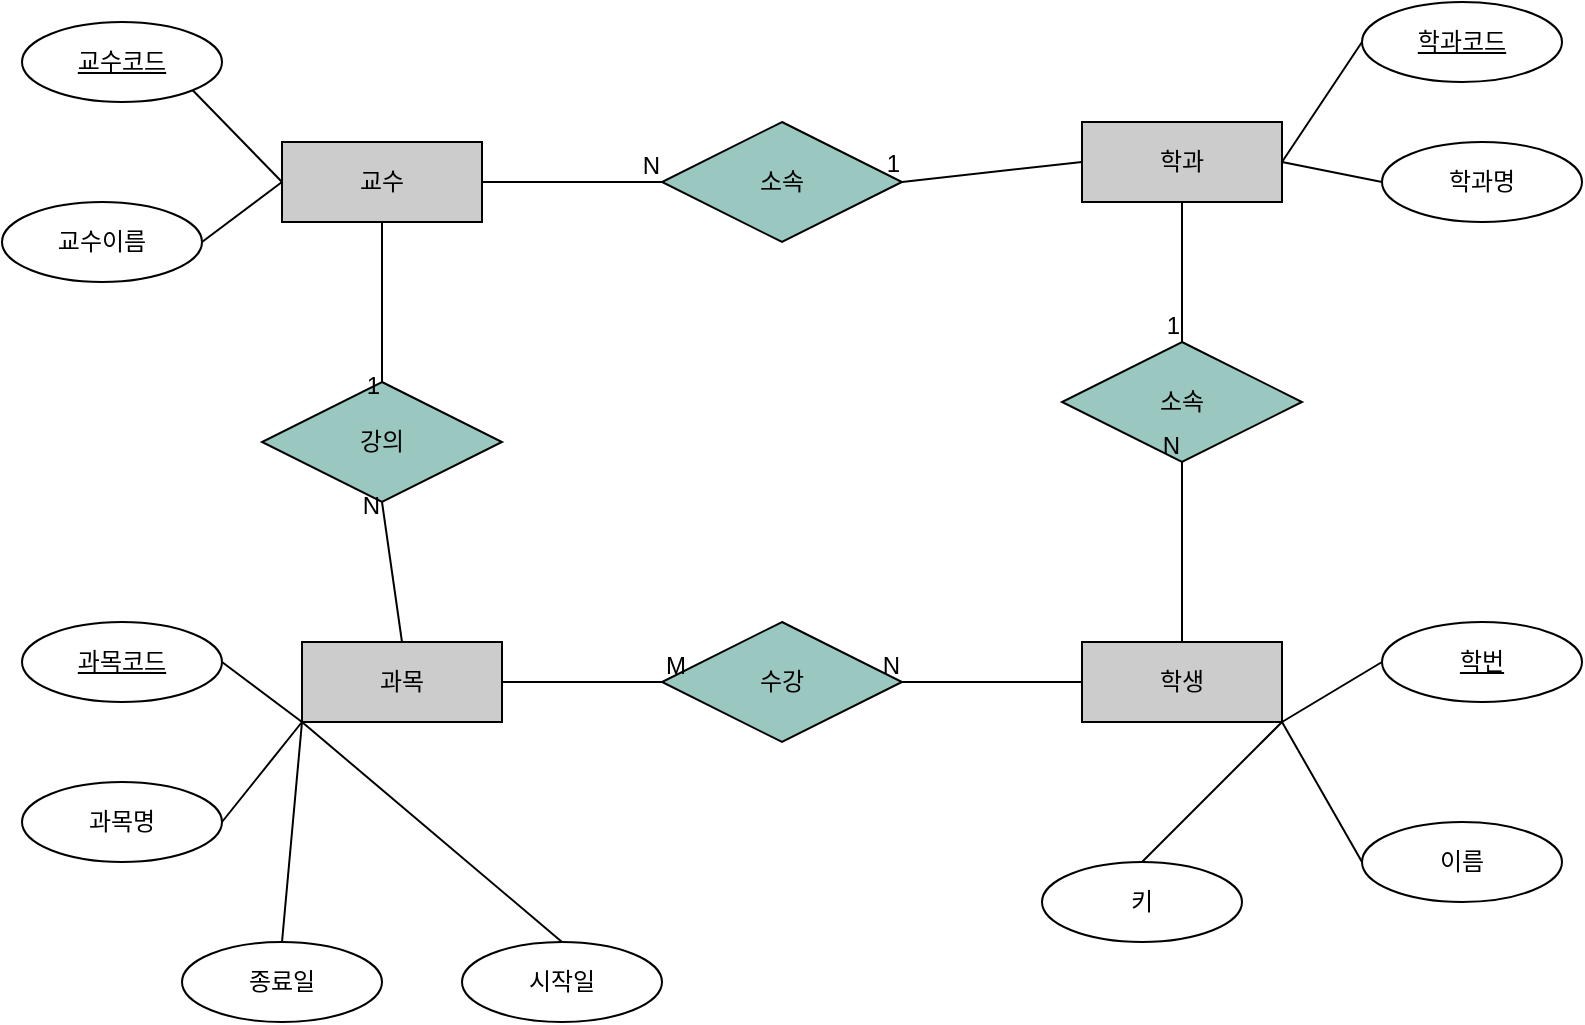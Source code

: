 <mxfile version="21.6.1" type="github">
  <diagram name="페이지-1" id="voAPrU4Q0Vx5H0tn-raV">
    <mxGraphModel dx="854" dy="539" grid="1" gridSize="10" guides="1" tooltips="1" connect="1" arrows="1" fold="1" page="1" pageScale="1" pageWidth="827" pageHeight="1169" math="0" shadow="0">
      <root>
        <mxCell id="0" />
        <mxCell id="1" parent="0" />
        <mxCell id="KtdlVzEmDCHuk_D2Huf--1" value="학생" style="whiteSpace=wrap;html=1;align=center;fillColor=#CCCCCC;" vertex="1" parent="1">
          <mxGeometry x="560" y="340" width="100" height="40" as="geometry" />
        </mxCell>
        <mxCell id="KtdlVzEmDCHuk_D2Huf--2" value="학과" style="whiteSpace=wrap;html=1;align=center;fillColor=#CCCCCC;" vertex="1" parent="1">
          <mxGeometry x="560" y="80" width="100" height="40" as="geometry" />
        </mxCell>
        <mxCell id="KtdlVzEmDCHuk_D2Huf--3" value="교수" style="whiteSpace=wrap;html=1;align=center;fillColor=#CCCCCC;" vertex="1" parent="1">
          <mxGeometry x="160" y="90" width="100" height="40" as="geometry" />
        </mxCell>
        <mxCell id="KtdlVzEmDCHuk_D2Huf--4" value="과목" style="whiteSpace=wrap;html=1;align=center;fillColor=#CCCCCC;" vertex="1" parent="1">
          <mxGeometry x="170" y="340" width="100" height="40" as="geometry" />
        </mxCell>
        <mxCell id="KtdlVzEmDCHuk_D2Huf--5" value="강의" style="shape=rhombus;perimeter=rhombusPerimeter;whiteSpace=wrap;html=1;align=center;fillColor=#9AC7BF;" vertex="1" parent="1">
          <mxGeometry x="150" y="210" width="120" height="60" as="geometry" />
        </mxCell>
        <mxCell id="KtdlVzEmDCHuk_D2Huf--6" value="수강" style="shape=rhombus;perimeter=rhombusPerimeter;whiteSpace=wrap;html=1;align=center;fillColor=#9AC7BF;" vertex="1" parent="1">
          <mxGeometry x="350" y="330" width="120" height="60" as="geometry" />
        </mxCell>
        <mxCell id="KtdlVzEmDCHuk_D2Huf--7" value="소속" style="shape=rhombus;perimeter=rhombusPerimeter;whiteSpace=wrap;html=1;align=center;fillColor=#9AC7BF;" vertex="1" parent="1">
          <mxGeometry x="550" y="190" width="120" height="60" as="geometry" />
        </mxCell>
        <mxCell id="KtdlVzEmDCHuk_D2Huf--8" value="소속" style="shape=rhombus;perimeter=rhombusPerimeter;whiteSpace=wrap;html=1;align=center;fillColor=#9AC7BF;" vertex="1" parent="1">
          <mxGeometry x="350" y="80" width="120" height="60" as="geometry" />
        </mxCell>
        <mxCell id="KtdlVzEmDCHuk_D2Huf--9" value="교수이름" style="ellipse;whiteSpace=wrap;html=1;align=center;" vertex="1" parent="1">
          <mxGeometry x="20" y="120" width="100" height="40" as="geometry" />
        </mxCell>
        <mxCell id="KtdlVzEmDCHuk_D2Huf--10" value="&lt;u&gt;교수코드&lt;/u&gt;" style="ellipse;whiteSpace=wrap;html=1;align=center;" vertex="1" parent="1">
          <mxGeometry x="30" y="30" width="100" height="40" as="geometry" />
        </mxCell>
        <mxCell id="KtdlVzEmDCHuk_D2Huf--11" value="시작일" style="ellipse;whiteSpace=wrap;html=1;align=center;" vertex="1" parent="1">
          <mxGeometry x="250" y="490" width="100" height="40" as="geometry" />
        </mxCell>
        <mxCell id="KtdlVzEmDCHuk_D2Huf--12" value="종료일" style="ellipse;whiteSpace=wrap;html=1;align=center;" vertex="1" parent="1">
          <mxGeometry x="110" y="490" width="100" height="40" as="geometry" />
        </mxCell>
        <mxCell id="KtdlVzEmDCHuk_D2Huf--13" value="과목명" style="ellipse;whiteSpace=wrap;html=1;align=center;" vertex="1" parent="1">
          <mxGeometry x="30" y="410" width="100" height="40" as="geometry" />
        </mxCell>
        <mxCell id="KtdlVzEmDCHuk_D2Huf--14" value="&lt;u&gt;과목코드&lt;/u&gt;" style="ellipse;whiteSpace=wrap;html=1;align=center;" vertex="1" parent="1">
          <mxGeometry x="30" y="330" width="100" height="40" as="geometry" />
        </mxCell>
        <mxCell id="KtdlVzEmDCHuk_D2Huf--15" value="키" style="ellipse;whiteSpace=wrap;html=1;align=center;" vertex="1" parent="1">
          <mxGeometry x="540" y="450" width="100" height="40" as="geometry" />
        </mxCell>
        <mxCell id="KtdlVzEmDCHuk_D2Huf--16" value="이름" style="ellipse;whiteSpace=wrap;html=1;align=center;" vertex="1" parent="1">
          <mxGeometry x="700" y="430" width="100" height="40" as="geometry" />
        </mxCell>
        <mxCell id="KtdlVzEmDCHuk_D2Huf--17" value="&lt;u&gt;학번&lt;/u&gt;" style="ellipse;whiteSpace=wrap;html=1;align=center;" vertex="1" parent="1">
          <mxGeometry x="710" y="330" width="100" height="40" as="geometry" />
        </mxCell>
        <mxCell id="KtdlVzEmDCHuk_D2Huf--18" value="학과명" style="ellipse;whiteSpace=wrap;html=1;align=center;" vertex="1" parent="1">
          <mxGeometry x="710" y="90" width="100" height="40" as="geometry" />
        </mxCell>
        <mxCell id="KtdlVzEmDCHuk_D2Huf--19" value="&lt;u&gt;학과코드&lt;/u&gt;" style="ellipse;whiteSpace=wrap;html=1;align=center;" vertex="1" parent="1">
          <mxGeometry x="700" y="20" width="100" height="40" as="geometry" />
        </mxCell>
        <mxCell id="KtdlVzEmDCHuk_D2Huf--20" value="" style="endArrow=none;html=1;rounded=0;exitX=1;exitY=0.5;exitDx=0;exitDy=0;entryX=0;entryY=0.5;entryDx=0;entryDy=0;" edge="1" parent="1" source="KtdlVzEmDCHuk_D2Huf--9" target="KtdlVzEmDCHuk_D2Huf--3">
          <mxGeometry relative="1" as="geometry">
            <mxPoint x="10" y="190" as="sourcePoint" />
            <mxPoint x="170" y="190" as="targetPoint" />
          </mxGeometry>
        </mxCell>
        <mxCell id="KtdlVzEmDCHuk_D2Huf--21" value="" style="endArrow=none;html=1;rounded=0;exitX=1;exitY=1;exitDx=0;exitDy=0;entryX=0;entryY=0.5;entryDx=0;entryDy=0;" edge="1" parent="1" source="KtdlVzEmDCHuk_D2Huf--10" target="KtdlVzEmDCHuk_D2Huf--3">
          <mxGeometry relative="1" as="geometry">
            <mxPoint x="140" y="49.5" as="sourcePoint" />
            <mxPoint x="300" y="49.5" as="targetPoint" />
          </mxGeometry>
        </mxCell>
        <mxCell id="KtdlVzEmDCHuk_D2Huf--22" style="edgeStyle=orthogonalEdgeStyle;rounded=0;orthogonalLoop=1;jettySize=auto;html=1;entryX=0;entryY=0.5;entryDx=0;entryDy=0;" edge="1" parent="1" target="KtdlVzEmDCHuk_D2Huf--3">
          <mxGeometry relative="1" as="geometry">
            <mxPoint x="160" y="110" as="sourcePoint" />
          </mxGeometry>
        </mxCell>
        <mxCell id="KtdlVzEmDCHuk_D2Huf--23" value="" style="endArrow=none;html=1;rounded=0;entryX=0;entryY=0.5;entryDx=0;entryDy=0;exitX=1;exitY=0.5;exitDx=0;exitDy=0;" edge="1" parent="1" source="KtdlVzEmDCHuk_D2Huf--2" target="KtdlVzEmDCHuk_D2Huf--18">
          <mxGeometry relative="1" as="geometry">
            <mxPoint x="330" y="300" as="sourcePoint" />
            <mxPoint x="490" y="300" as="targetPoint" />
          </mxGeometry>
        </mxCell>
        <mxCell id="KtdlVzEmDCHuk_D2Huf--24" value="" style="endArrow=none;html=1;rounded=0;entryX=0;entryY=0.5;entryDx=0;entryDy=0;exitX=1;exitY=0.5;exitDx=0;exitDy=0;" edge="1" parent="1" source="KtdlVzEmDCHuk_D2Huf--2" target="KtdlVzEmDCHuk_D2Huf--19">
          <mxGeometry relative="1" as="geometry">
            <mxPoint x="330" y="300" as="sourcePoint" />
            <mxPoint x="490" y="300" as="targetPoint" />
          </mxGeometry>
        </mxCell>
        <mxCell id="KtdlVzEmDCHuk_D2Huf--25" value="" style="endArrow=none;html=1;rounded=0;entryX=0.5;entryY=0;entryDx=0;entryDy=0;" edge="1" parent="1" target="KtdlVzEmDCHuk_D2Huf--15">
          <mxGeometry relative="1" as="geometry">
            <mxPoint x="660" y="380" as="sourcePoint" />
            <mxPoint x="490" y="300" as="targetPoint" />
          </mxGeometry>
        </mxCell>
        <mxCell id="KtdlVzEmDCHuk_D2Huf--26" value="" style="endArrow=none;html=1;rounded=0;entryX=0;entryY=0.5;entryDx=0;entryDy=0;exitX=1;exitY=1;exitDx=0;exitDy=0;" edge="1" parent="1" source="KtdlVzEmDCHuk_D2Huf--1" target="KtdlVzEmDCHuk_D2Huf--16">
          <mxGeometry relative="1" as="geometry">
            <mxPoint x="330" y="300" as="sourcePoint" />
            <mxPoint x="490" y="300" as="targetPoint" />
          </mxGeometry>
        </mxCell>
        <mxCell id="KtdlVzEmDCHuk_D2Huf--27" value="" style="endArrow=none;html=1;rounded=0;entryX=0;entryY=0.5;entryDx=0;entryDy=0;" edge="1" parent="1" target="KtdlVzEmDCHuk_D2Huf--17">
          <mxGeometry relative="1" as="geometry">
            <mxPoint x="660" y="380" as="sourcePoint" />
            <mxPoint x="490" y="300" as="targetPoint" />
          </mxGeometry>
        </mxCell>
        <mxCell id="KtdlVzEmDCHuk_D2Huf--28" value="" style="endArrow=none;html=1;rounded=0;exitX=0.5;exitY=0;exitDx=0;exitDy=0;entryX=0;entryY=1;entryDx=0;entryDy=0;" edge="1" parent="1" source="KtdlVzEmDCHuk_D2Huf--11" target="KtdlVzEmDCHuk_D2Huf--4">
          <mxGeometry relative="1" as="geometry">
            <mxPoint x="330" y="300" as="sourcePoint" />
            <mxPoint x="490" y="300" as="targetPoint" />
          </mxGeometry>
        </mxCell>
        <mxCell id="KtdlVzEmDCHuk_D2Huf--29" value="" style="endArrow=none;html=1;rounded=0;exitX=0.5;exitY=0;exitDx=0;exitDy=0;" edge="1" parent="1" source="KtdlVzEmDCHuk_D2Huf--12">
          <mxGeometry relative="1" as="geometry">
            <mxPoint x="330" y="300" as="sourcePoint" />
            <mxPoint x="170" y="380" as="targetPoint" />
          </mxGeometry>
        </mxCell>
        <mxCell id="KtdlVzEmDCHuk_D2Huf--30" value="" style="endArrow=none;html=1;rounded=0;exitX=1;exitY=0.5;exitDx=0;exitDy=0;entryX=0;entryY=1;entryDx=0;entryDy=0;" edge="1" parent="1" source="KtdlVzEmDCHuk_D2Huf--13" target="KtdlVzEmDCHuk_D2Huf--4">
          <mxGeometry relative="1" as="geometry">
            <mxPoint x="330" y="300" as="sourcePoint" />
            <mxPoint x="490" y="300" as="targetPoint" />
          </mxGeometry>
        </mxCell>
        <mxCell id="KtdlVzEmDCHuk_D2Huf--31" value="" style="endArrow=none;html=1;rounded=0;exitX=1;exitY=0.5;exitDx=0;exitDy=0;entryX=0;entryY=1;entryDx=0;entryDy=0;" edge="1" parent="1" source="KtdlVzEmDCHuk_D2Huf--14" target="KtdlVzEmDCHuk_D2Huf--4">
          <mxGeometry relative="1" as="geometry">
            <mxPoint x="330" y="300" as="sourcePoint" />
            <mxPoint x="490" y="300" as="targetPoint" />
          </mxGeometry>
        </mxCell>
        <mxCell id="KtdlVzEmDCHuk_D2Huf--32" value="" style="endArrow=none;html=1;rounded=0;entryX=1;entryY=0.5;entryDx=0;entryDy=0;exitX=0;exitY=0.5;exitDx=0;exitDy=0;" edge="1" parent="1" source="KtdlVzEmDCHuk_D2Huf--2" target="KtdlVzEmDCHuk_D2Huf--8">
          <mxGeometry relative="1" as="geometry">
            <mxPoint x="330" y="300" as="sourcePoint" />
            <mxPoint x="490" y="300" as="targetPoint" />
          </mxGeometry>
        </mxCell>
        <mxCell id="KtdlVzEmDCHuk_D2Huf--33" value="1" style="resizable=0;html=1;whiteSpace=wrap;align=right;verticalAlign=bottom;" connectable="0" vertex="1" parent="KtdlVzEmDCHuk_D2Huf--32">
          <mxGeometry x="1" relative="1" as="geometry" />
        </mxCell>
        <mxCell id="KtdlVzEmDCHuk_D2Huf--34" value="" style="endArrow=none;html=1;rounded=0;exitX=0.5;exitY=1;exitDx=0;exitDy=0;entryX=0.5;entryY=0;entryDx=0;entryDy=0;" edge="1" parent="1" source="KtdlVzEmDCHuk_D2Huf--2" target="KtdlVzEmDCHuk_D2Huf--7">
          <mxGeometry relative="1" as="geometry">
            <mxPoint x="330" y="300" as="sourcePoint" />
            <mxPoint x="490" y="300" as="targetPoint" />
          </mxGeometry>
        </mxCell>
        <mxCell id="KtdlVzEmDCHuk_D2Huf--35" value="1" style="resizable=0;html=1;whiteSpace=wrap;align=right;verticalAlign=bottom;" connectable="0" vertex="1" parent="KtdlVzEmDCHuk_D2Huf--34">
          <mxGeometry x="1" relative="1" as="geometry" />
        </mxCell>
        <mxCell id="KtdlVzEmDCHuk_D2Huf--38" value="" style="endArrow=none;html=1;rounded=0;entryX=0.5;entryY=1;entryDx=0;entryDy=0;exitX=0.5;exitY=0;exitDx=0;exitDy=0;" edge="1" parent="1" source="KtdlVzEmDCHuk_D2Huf--1" target="KtdlVzEmDCHuk_D2Huf--7">
          <mxGeometry relative="1" as="geometry">
            <mxPoint x="330" y="300" as="sourcePoint" />
            <mxPoint x="490" y="300" as="targetPoint" />
          </mxGeometry>
        </mxCell>
        <mxCell id="KtdlVzEmDCHuk_D2Huf--39" value="N" style="resizable=0;html=1;whiteSpace=wrap;align=right;verticalAlign=bottom;" connectable="0" vertex="1" parent="KtdlVzEmDCHuk_D2Huf--38">
          <mxGeometry x="1" relative="1" as="geometry" />
        </mxCell>
        <mxCell id="KtdlVzEmDCHuk_D2Huf--40" value="" style="endArrow=none;html=1;rounded=0;exitX=0;exitY=0.5;exitDx=0;exitDy=0;entryX=1;entryY=0.5;entryDx=0;entryDy=0;" edge="1" parent="1" source="KtdlVzEmDCHuk_D2Huf--1" target="KtdlVzEmDCHuk_D2Huf--6">
          <mxGeometry relative="1" as="geometry">
            <mxPoint x="330" y="300" as="sourcePoint" />
            <mxPoint x="490" y="300" as="targetPoint" />
          </mxGeometry>
        </mxCell>
        <mxCell id="KtdlVzEmDCHuk_D2Huf--41" value="N" style="resizable=0;html=1;whiteSpace=wrap;align=right;verticalAlign=bottom;" connectable="0" vertex="1" parent="KtdlVzEmDCHuk_D2Huf--40">
          <mxGeometry x="1" relative="1" as="geometry" />
        </mxCell>
        <mxCell id="KtdlVzEmDCHuk_D2Huf--42" value="" style="endArrow=none;html=1;rounded=0;exitX=0.5;exitY=1;exitDx=0;exitDy=0;entryX=0.5;entryY=0;entryDx=0;entryDy=0;" edge="1" parent="1" source="KtdlVzEmDCHuk_D2Huf--3" target="KtdlVzEmDCHuk_D2Huf--5">
          <mxGeometry relative="1" as="geometry">
            <mxPoint x="330" y="300" as="sourcePoint" />
            <mxPoint x="210" y="200" as="targetPoint" />
          </mxGeometry>
        </mxCell>
        <mxCell id="KtdlVzEmDCHuk_D2Huf--43" value="1" style="resizable=0;html=1;whiteSpace=wrap;align=right;verticalAlign=bottom;" connectable="0" vertex="1" parent="KtdlVzEmDCHuk_D2Huf--42">
          <mxGeometry x="1" relative="1" as="geometry">
            <mxPoint y="10" as="offset" />
          </mxGeometry>
        </mxCell>
        <mxCell id="KtdlVzEmDCHuk_D2Huf--44" value="" style="endArrow=none;html=1;rounded=0;exitX=1;exitY=0.5;exitDx=0;exitDy=0;" edge="1" parent="1" source="KtdlVzEmDCHuk_D2Huf--3" target="KtdlVzEmDCHuk_D2Huf--8">
          <mxGeometry relative="1" as="geometry">
            <mxPoint x="330" y="300" as="sourcePoint" />
            <mxPoint x="490" y="300" as="targetPoint" />
          </mxGeometry>
        </mxCell>
        <mxCell id="KtdlVzEmDCHuk_D2Huf--45" value="N" style="resizable=0;html=1;whiteSpace=wrap;align=right;verticalAlign=bottom;" connectable="0" vertex="1" parent="KtdlVzEmDCHuk_D2Huf--44">
          <mxGeometry x="1" relative="1" as="geometry" />
        </mxCell>
        <mxCell id="KtdlVzEmDCHuk_D2Huf--46" value="" style="endArrow=none;html=1;rounded=0;exitX=0.5;exitY=0;exitDx=0;exitDy=0;entryX=0.5;entryY=1;entryDx=0;entryDy=0;" edge="1" parent="1" source="KtdlVzEmDCHuk_D2Huf--4" target="KtdlVzEmDCHuk_D2Huf--5">
          <mxGeometry relative="1" as="geometry">
            <mxPoint x="330" y="300" as="sourcePoint" />
            <mxPoint x="310" y="280" as="targetPoint" />
          </mxGeometry>
        </mxCell>
        <mxCell id="KtdlVzEmDCHuk_D2Huf--47" value="N" style="resizable=0;html=1;whiteSpace=wrap;align=right;verticalAlign=bottom;" connectable="0" vertex="1" parent="KtdlVzEmDCHuk_D2Huf--46">
          <mxGeometry x="1" relative="1" as="geometry">
            <mxPoint y="10" as="offset" />
          </mxGeometry>
        </mxCell>
        <mxCell id="KtdlVzEmDCHuk_D2Huf--48" value="" style="endArrow=none;html=1;rounded=0;exitX=0;exitY=0.5;exitDx=0;exitDy=0;entryX=1;entryY=0.5;entryDx=0;entryDy=0;" edge="1" parent="1" source="KtdlVzEmDCHuk_D2Huf--6" target="KtdlVzEmDCHuk_D2Huf--4">
          <mxGeometry relative="1" as="geometry">
            <mxPoint x="330" y="300" as="sourcePoint" />
            <mxPoint x="340" y="280" as="targetPoint" />
          </mxGeometry>
        </mxCell>
        <mxCell id="KtdlVzEmDCHuk_D2Huf--49" value="M" style="resizable=0;html=1;whiteSpace=wrap;align=left;verticalAlign=bottom;" connectable="0" vertex="1" parent="KtdlVzEmDCHuk_D2Huf--48">
          <mxGeometry x="-1" relative="1" as="geometry" />
        </mxCell>
        <mxCell id="KtdlVzEmDCHuk_D2Huf--50" value="" style="resizable=0;html=1;whiteSpace=wrap;align=right;verticalAlign=bottom;" connectable="0" vertex="1" parent="KtdlVzEmDCHuk_D2Huf--48">
          <mxGeometry x="1" relative="1" as="geometry" />
        </mxCell>
      </root>
    </mxGraphModel>
  </diagram>
</mxfile>
